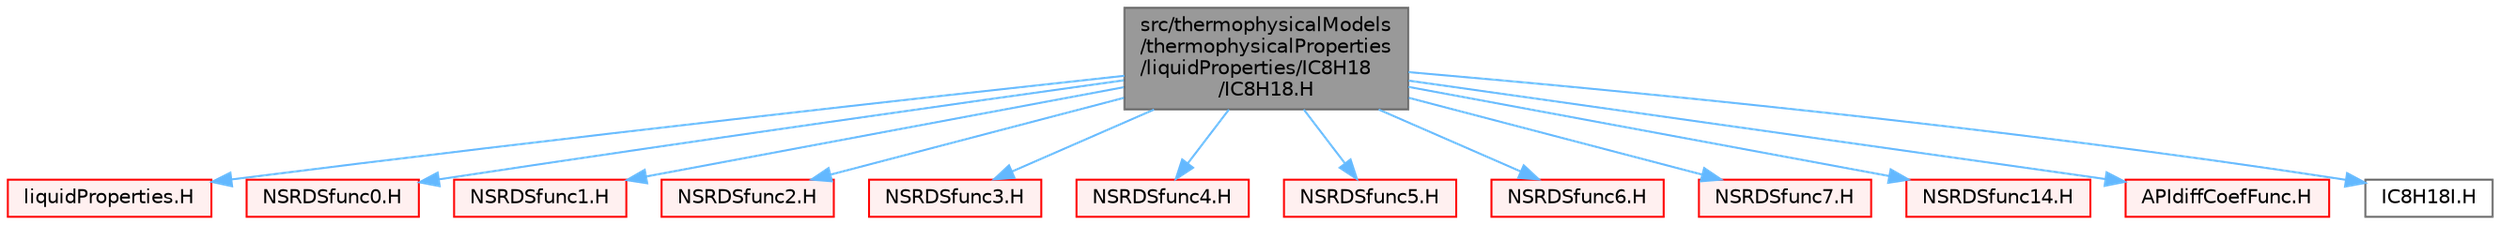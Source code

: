 digraph "src/thermophysicalModels/thermophysicalProperties/liquidProperties/IC8H18/IC8H18.H"
{
 // LATEX_PDF_SIZE
  bgcolor="transparent";
  edge [fontname=Helvetica,fontsize=10,labelfontname=Helvetica,labelfontsize=10];
  node [fontname=Helvetica,fontsize=10,shape=box,height=0.2,width=0.4];
  Node1 [id="Node000001",label="src/thermophysicalModels\l/thermophysicalProperties\l/liquidProperties/IC8H18\l/IC8H18.H",height=0.2,width=0.4,color="gray40", fillcolor="grey60", style="filled", fontcolor="black",tooltip=" "];
  Node1 -> Node2 [id="edge1_Node000001_Node000002",color="steelblue1",style="solid",tooltip=" "];
  Node2 [id="Node000002",label="liquidProperties.H",height=0.2,width=0.4,color="red", fillcolor="#FFF0F0", style="filled",URL="$liquidProperties_8H.html",tooltip=" "];
  Node1 -> Node137 [id="edge2_Node000001_Node000137",color="steelblue1",style="solid",tooltip=" "];
  Node137 [id="Node000137",label="NSRDSfunc0.H",height=0.2,width=0.4,color="red", fillcolor="#FFF0F0", style="filled",URL="$NSRDSfunc0_8H.html",tooltip=" "];
  Node1 -> Node143 [id="edge3_Node000001_Node000143",color="steelblue1",style="solid",tooltip=" "];
  Node143 [id="Node000143",label="NSRDSfunc1.H",height=0.2,width=0.4,color="red", fillcolor="#FFF0F0", style="filled",URL="$NSRDSfunc1_8H.html",tooltip=" "];
  Node1 -> Node144 [id="edge4_Node000001_Node000144",color="steelblue1",style="solid",tooltip=" "];
  Node144 [id="Node000144",label="NSRDSfunc2.H",height=0.2,width=0.4,color="red", fillcolor="#FFF0F0", style="filled",URL="$NSRDSfunc2_8H.html",tooltip=" "];
  Node1 -> Node145 [id="edge5_Node000001_Node000145",color="steelblue1",style="solid",tooltip=" "];
  Node145 [id="Node000145",label="NSRDSfunc3.H",height=0.2,width=0.4,color="red", fillcolor="#FFF0F0", style="filled",URL="$NSRDSfunc3_8H.html",tooltip=" "];
  Node1 -> Node146 [id="edge6_Node000001_Node000146",color="steelblue1",style="solid",tooltip=" "];
  Node146 [id="Node000146",label="NSRDSfunc4.H",height=0.2,width=0.4,color="red", fillcolor="#FFF0F0", style="filled",URL="$NSRDSfunc4_8H.html",tooltip=" "];
  Node1 -> Node147 [id="edge7_Node000001_Node000147",color="steelblue1",style="solid",tooltip=" "];
  Node147 [id="Node000147",label="NSRDSfunc5.H",height=0.2,width=0.4,color="red", fillcolor="#FFF0F0", style="filled",URL="$NSRDSfunc5_8H.html",tooltip=" "];
  Node1 -> Node148 [id="edge8_Node000001_Node000148",color="steelblue1",style="solid",tooltip=" "];
  Node148 [id="Node000148",label="NSRDSfunc6.H",height=0.2,width=0.4,color="red", fillcolor="#FFF0F0", style="filled",URL="$NSRDSfunc6_8H.html",tooltip=" "];
  Node1 -> Node149 [id="edge9_Node000001_Node000149",color="steelblue1",style="solid",tooltip=" "];
  Node149 [id="Node000149",label="NSRDSfunc7.H",height=0.2,width=0.4,color="red", fillcolor="#FFF0F0", style="filled",URL="$NSRDSfunc7_8H.html",tooltip=" "];
  Node1 -> Node150 [id="edge10_Node000001_Node000150",color="steelblue1",style="solid",tooltip=" "];
  Node150 [id="Node000150",label="NSRDSfunc14.H",height=0.2,width=0.4,color="red", fillcolor="#FFF0F0", style="filled",URL="$NSRDSfunc14_8H.html",tooltip=" "];
  Node1 -> Node151 [id="edge11_Node000001_Node000151",color="steelblue1",style="solid",tooltip=" "];
  Node151 [id="Node000151",label="APIdiffCoefFunc.H",height=0.2,width=0.4,color="red", fillcolor="#FFF0F0", style="filled",URL="$APIdiffCoefFunc_8H.html",tooltip=" "];
  Node1 -> Node152 [id="edge12_Node000001_Node000152",color="steelblue1",style="solid",tooltip=" "];
  Node152 [id="Node000152",label="IC8H18I.H",height=0.2,width=0.4,color="grey40", fillcolor="white", style="filled",URL="$IC8H18I_8H.html",tooltip=" "];
}
